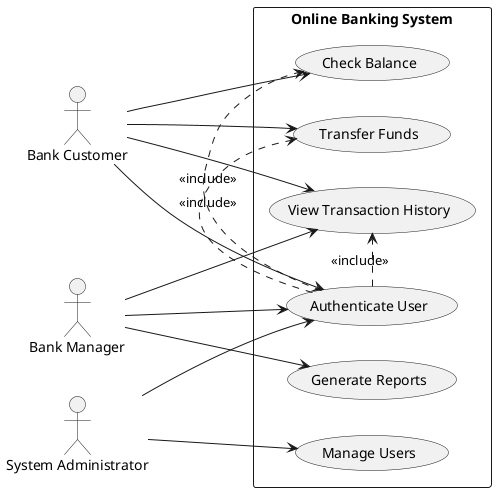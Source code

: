 @startuml
left to right direction
actor "Bank Customer" as Customer
actor "Bank Manager" as Manager
actor "System Administrator" as Admin

rectangle "Online Banking System" {
    usecase "Authenticate User" as UC1
    usecase "Check Balance" as UC2
    usecase "Transfer Funds" as UC3
    usecase "View Transaction History" as UC4
    usecase "Generate Reports" as UC5
    usecase "Manage Users" as UC6
}

Customer --> UC1
Customer --> UC2
Customer --> UC3
Customer --> UC4

Manager --> UC1
Manager --> UC4
Manager --> UC5

Admin --> UC1
Admin --> UC6

UC1 .> UC2 : <<include>>
UC1 .> UC3 : <<include>>
UC1 .> UC4 : <<include>>
@enduml

